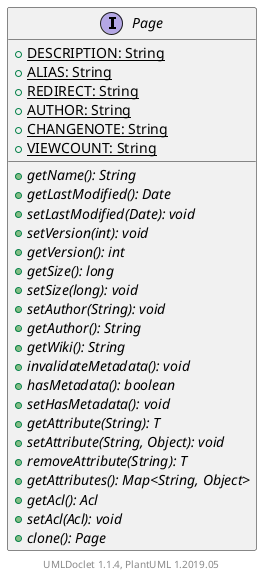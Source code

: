 @startuml

    interface Page [[Page.html]] {
        {static} +DESCRIPTION: String
        {static} +ALIAS: String
        {static} +REDIRECT: String
        {static} +AUTHOR: String
        {static} +CHANGENOTE: String
        {static} +VIEWCOUNT: String
        {abstract} +getName(): String
        {abstract} +getLastModified(): Date
        {abstract} +setLastModified(Date): void
        {abstract} +setVersion(int): void
        {abstract} +getVersion(): int
        {abstract} +getSize(): long
        {abstract} +setSize(long): void
        {abstract} +setAuthor(String): void
        {abstract} +getAuthor(): String
        {abstract} +getWiki(): String
        {abstract} +invalidateMetadata(): void
        {abstract} +hasMetadata(): boolean
        {abstract} +setHasMetadata(): void
        {abstract} +getAttribute(String): T
        {abstract} +setAttribute(String, Object): void
        {abstract} +removeAttribute(String): T
        {abstract} +getAttributes(): Map<String, Object>
        {abstract} +getAcl(): Acl
        {abstract} +setAcl(Acl): void
        {abstract} +clone(): Page
    }


    center footer UMLDoclet 1.1.4, PlantUML 1.2019.05
@enduml
